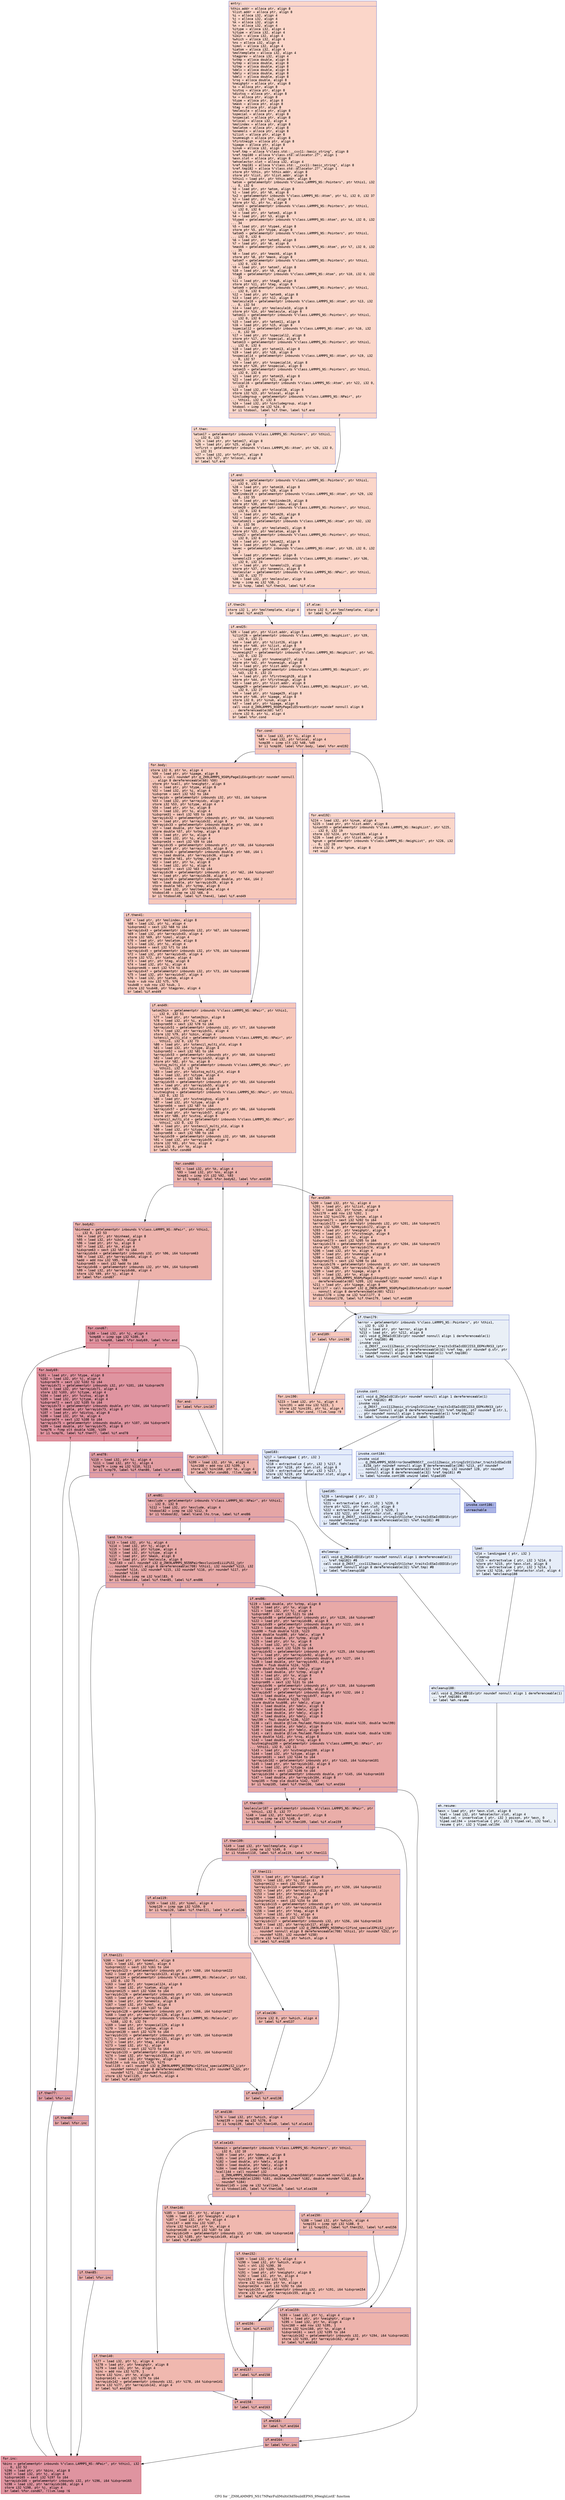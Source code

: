 digraph "CFG for '_ZN9LAMMPS_NS17NPairFullMultiOld5buildEPNS_9NeighListE' function" {
	label="CFG for '_ZN9LAMMPS_NS17NPairFullMultiOld5buildEPNS_9NeighListE' function";

	Node0x562cc2ad5ed0 [shape=record,color="#3d50c3ff", style=filled, fillcolor="#f6a38570" fontname="Courier",label="{entry:\l|  %this.addr = alloca ptr, align 8\l  %list.addr = alloca ptr, align 8\l  %i = alloca i32, align 4\l  %j = alloca i32, align 4\l  %k = alloca i32, align 4\l  %n = alloca i32, align 4\l  %itype = alloca i32, align 4\l  %jtype = alloca i32, align 4\l  %ibin = alloca i32, align 4\l  %which = alloca i32, align 4\l  %ns = alloca i32, align 4\l  %imol = alloca i32, align 4\l  %iatom = alloca i32, align 4\l  %moltemplate = alloca i32, align 4\l  %tagprev = alloca i32, align 4\l  %xtmp = alloca double, align 8\l  %ytmp = alloca double, align 8\l  %ztmp = alloca double, align 8\l  %delx = alloca double, align 8\l  %dely = alloca double, align 8\l  %delz = alloca double, align 8\l  %rsq = alloca double, align 8\l  %neighptr = alloca ptr, align 8\l  %s = alloca ptr, align 8\l  %cutsq = alloca ptr, align 8\l  %distsq = alloca ptr, align 8\l  %x = alloca ptr, align 8\l  %type = alloca ptr, align 8\l  %mask = alloca ptr, align 8\l  %tag = alloca ptr, align 8\l  %molecule = alloca ptr, align 8\l  %special = alloca ptr, align 8\l  %nspecial = alloca ptr, align 8\l  %nlocal = alloca i32, align 4\l  %molindex = alloca ptr, align 8\l  %molatom = alloca ptr, align 8\l  %onemols = alloca ptr, align 8\l  %ilist = alloca ptr, align 8\l  %numneigh = alloca ptr, align 8\l  %firstneigh = alloca ptr, align 8\l  %ipage = alloca ptr, align 8\l  %inum = alloca i32, align 4\l  %ref.tmp = alloca %\"class.std::__cxx11::basic_string\", align 8\l  %ref.tmp180 = alloca %\"class.std::allocator.27\", align 1\l  %exn.slot = alloca ptr, align 8\l  %ehselector.slot = alloca i32, align 4\l  %ref.tmp181 = alloca %\"class.std::__cxx11::basic_string\", align 8\l  %ref.tmp182 = alloca %\"class.std::allocator.27\", align 1\l  store ptr %this, ptr %this.addr, align 8\l  store ptr %list, ptr %list.addr, align 8\l  %this1 = load ptr, ptr %this.addr, align 8\l  %atom = getelementptr inbounds %\"class.LAMMPS_NS::Pointers\", ptr %this1, i32\l... 0, i32 6\l  %0 = load ptr, ptr %atom, align 8\l  %1 = load ptr, ptr %0, align 8\l  %x2 = getelementptr inbounds %\"class.LAMMPS_NS::Atom\", ptr %1, i32 0, i32 37\l  %2 = load ptr, ptr %x2, align 8\l  store ptr %2, ptr %x, align 8\l  %atom3 = getelementptr inbounds %\"class.LAMMPS_NS::Pointers\", ptr %this1,\l... i32 0, i32 6\l  %3 = load ptr, ptr %atom3, align 8\l  %4 = load ptr, ptr %3, align 8\l  %type4 = getelementptr inbounds %\"class.LAMMPS_NS::Atom\", ptr %4, i32 0, i32\l... 34\l  %5 = load ptr, ptr %type4, align 8\l  store ptr %5, ptr %type, align 8\l  %atom5 = getelementptr inbounds %\"class.LAMMPS_NS::Pointers\", ptr %this1,\l... i32 0, i32 6\l  %6 = load ptr, ptr %atom5, align 8\l  %7 = load ptr, ptr %6, align 8\l  %mask6 = getelementptr inbounds %\"class.LAMMPS_NS::Atom\", ptr %7, i32 0, i32\l... 35\l  %8 = load ptr, ptr %mask6, align 8\l  store ptr %8, ptr %mask, align 8\l  %atom7 = getelementptr inbounds %\"class.LAMMPS_NS::Pointers\", ptr %this1,\l... i32 0, i32 6\l  %9 = load ptr, ptr %atom7, align 8\l  %10 = load ptr, ptr %9, align 8\l  %tag8 = getelementptr inbounds %\"class.LAMMPS_NS::Atom\", ptr %10, i32 0, i32\l... 33\l  %11 = load ptr, ptr %tag8, align 8\l  store ptr %11, ptr %tag, align 8\l  %atom9 = getelementptr inbounds %\"class.LAMMPS_NS::Pointers\", ptr %this1,\l... i32 0, i32 6\l  %12 = load ptr, ptr %atom9, align 8\l  %13 = load ptr, ptr %12, align 8\l  %molecule10 = getelementptr inbounds %\"class.LAMMPS_NS::Atom\", ptr %13, i32\l... 0, i32 54\l  %14 = load ptr, ptr %molecule10, align 8\l  store ptr %14, ptr %molecule, align 8\l  %atom11 = getelementptr inbounds %\"class.LAMMPS_NS::Pointers\", ptr %this1,\l... i32 0, i32 6\l  %15 = load ptr, ptr %atom11, align 8\l  %16 = load ptr, ptr %15, align 8\l  %special12 = getelementptr inbounds %\"class.LAMMPS_NS::Atom\", ptr %16, i32\l... 0, i32 58\l  %17 = load ptr, ptr %special12, align 8\l  store ptr %17, ptr %special, align 8\l  %atom13 = getelementptr inbounds %\"class.LAMMPS_NS::Pointers\", ptr %this1,\l... i32 0, i32 6\l  %18 = load ptr, ptr %atom13, align 8\l  %19 = load ptr, ptr %18, align 8\l  %nspecial14 = getelementptr inbounds %\"class.LAMMPS_NS::Atom\", ptr %19, i32\l... 0, i32 57\l  %20 = load ptr, ptr %nspecial14, align 8\l  store ptr %20, ptr %nspecial, align 8\l  %atom15 = getelementptr inbounds %\"class.LAMMPS_NS::Pointers\", ptr %this1,\l... i32 0, i32 6\l  %21 = load ptr, ptr %atom15, align 8\l  %22 = load ptr, ptr %21, align 8\l  %nlocal16 = getelementptr inbounds %\"class.LAMMPS_NS::Atom\", ptr %22, i32 0,\l... i32 4\l  %23 = load i32, ptr %nlocal16, align 8\l  store i32 %23, ptr %nlocal, align 4\l  %includegroup = getelementptr inbounds %\"class.LAMMPS_NS::NPair\", ptr\l... %this1, i32 0, i32 8\l  %24 = load i32, ptr %includegroup, align 8\l  %tobool = icmp ne i32 %24, 0\l  br i1 %tobool, label %if.then, label %if.end\l|{<s0>T|<s1>F}}"];
	Node0x562cc2ad5ed0:s0 -> Node0x562cc2adb5a0[tooltip="entry -> if.then\nProbability 62.50%" ];
	Node0x562cc2ad5ed0:s1 -> Node0x562cc2adb610[tooltip="entry -> if.end\nProbability 37.50%" ];
	Node0x562cc2adb5a0 [shape=record,color="#3d50c3ff", style=filled, fillcolor="#f7ac8e70" fontname="Courier",label="{if.then:\l|  %atom17 = getelementptr inbounds %\"class.LAMMPS_NS::Pointers\", ptr %this1,\l... i32 0, i32 6\l  %25 = load ptr, ptr %atom17, align 8\l  %26 = load ptr, ptr %25, align 8\l  %nfirst = getelementptr inbounds %\"class.LAMMPS_NS::Atom\", ptr %26, i32 0,\l... i32 31\l  %27 = load i32, ptr %nfirst, align 8\l  store i32 %27, ptr %nlocal, align 4\l  br label %if.end\l}"];
	Node0x562cc2adb5a0 -> Node0x562cc2adb610[tooltip="if.then -> if.end\nProbability 100.00%" ];
	Node0x562cc2adb610 [shape=record,color="#3d50c3ff", style=filled, fillcolor="#f6a38570" fontname="Courier",label="{if.end:\l|  %atom18 = getelementptr inbounds %\"class.LAMMPS_NS::Pointers\", ptr %this1,\l... i32 0, i32 6\l  %28 = load ptr, ptr %atom18, align 8\l  %29 = load ptr, ptr %28, align 8\l  %molindex19 = getelementptr inbounds %\"class.LAMMPS_NS::Atom\", ptr %29, i32\l... 0, i32 55\l  %30 = load ptr, ptr %molindex19, align 8\l  store ptr %30, ptr %molindex, align 8\l  %atom20 = getelementptr inbounds %\"class.LAMMPS_NS::Pointers\", ptr %this1,\l... i32 0, i32 6\l  %31 = load ptr, ptr %atom20, align 8\l  %32 = load ptr, ptr %31, align 8\l  %molatom21 = getelementptr inbounds %\"class.LAMMPS_NS::Atom\", ptr %32, i32\l... 0, i32 56\l  %33 = load ptr, ptr %molatom21, align 8\l  store ptr %33, ptr %molatom, align 8\l  %atom22 = getelementptr inbounds %\"class.LAMMPS_NS::Pointers\", ptr %this1,\l... i32 0, i32 6\l  %34 = load ptr, ptr %atom22, align 8\l  %35 = load ptr, ptr %34, align 8\l  %avec = getelementptr inbounds %\"class.LAMMPS_NS::Atom\", ptr %35, i32 0, i32\l... 2\l  %36 = load ptr, ptr %avec, align 8\l  %onemols23 = getelementptr inbounds %\"class.LAMMPS_NS::AtomVec\", ptr %36,\l... i32 0, i32 24\l  %37 = load ptr, ptr %onemols23, align 8\l  store ptr %37, ptr %onemols, align 8\l  %molecular = getelementptr inbounds %\"class.LAMMPS_NS::NPair\", ptr %this1,\l... i32 0, i32 77\l  %38 = load i32, ptr %molecular, align 8\l  %cmp = icmp eq i32 %38, 2\l  br i1 %cmp, label %if.then24, label %if.else\l|{<s0>T|<s1>F}}"];
	Node0x562cc2adb610:s0 -> Node0x562cc2add860[tooltip="if.end -> if.then24\nProbability 50.00%" ];
	Node0x562cc2adb610:s1 -> Node0x562cc2add8b0[tooltip="if.end -> if.else\nProbability 50.00%" ];
	Node0x562cc2add860 [shape=record,color="#3d50c3ff", style=filled, fillcolor="#f7ac8e70" fontname="Courier",label="{if.then24:\l|  store i32 1, ptr %moltemplate, align 4\l  br label %if.end25\l}"];
	Node0x562cc2add860 -> Node0x562cc2adda70[tooltip="if.then24 -> if.end25\nProbability 100.00%" ];
	Node0x562cc2add8b0 [shape=record,color="#3d50c3ff", style=filled, fillcolor="#f7ac8e70" fontname="Courier",label="{if.else:\l|  store i32 0, ptr %moltemplate, align 4\l  br label %if.end25\l}"];
	Node0x562cc2add8b0 -> Node0x562cc2adda70[tooltip="if.else -> if.end25\nProbability 100.00%" ];
	Node0x562cc2adda70 [shape=record,color="#3d50c3ff", style=filled, fillcolor="#f6a38570" fontname="Courier",label="{if.end25:\l|  %39 = load ptr, ptr %list.addr, align 8\l  %ilist26 = getelementptr inbounds %\"class.LAMMPS_NS::NeighList\", ptr %39,\l... i32 0, i32 21\l  %40 = load ptr, ptr %ilist26, align 8\l  store ptr %40, ptr %ilist, align 8\l  %41 = load ptr, ptr %list.addr, align 8\l  %numneigh27 = getelementptr inbounds %\"class.LAMMPS_NS::NeighList\", ptr %41,\l... i32 0, i32 22\l  %42 = load ptr, ptr %numneigh27, align 8\l  store ptr %42, ptr %numneigh, align 8\l  %43 = load ptr, ptr %list.addr, align 8\l  %firstneigh28 = getelementptr inbounds %\"class.LAMMPS_NS::NeighList\", ptr\l... %43, i32 0, i32 23\l  %44 = load ptr, ptr %firstneigh28, align 8\l  store ptr %44, ptr %firstneigh, align 8\l  %45 = load ptr, ptr %list.addr, align 8\l  %ipage29 = getelementptr inbounds %\"class.LAMMPS_NS::NeighList\", ptr %45,\l... i32 0, i32 27\l  %46 = load ptr, ptr %ipage29, align 8\l  store ptr %46, ptr %ipage, align 8\l  store i32 0, ptr %inum, align 4\l  %47 = load ptr, ptr %ipage, align 8\l  call void @_ZN9LAMMPS_NS6MyPageIiE5resetEv(ptr noundef nonnull align 8\l... dereferenceable(60) %47)\l  store i32 0, ptr %i, align 4\l  br label %for.cond\l}"];
	Node0x562cc2adda70 -> Node0x562cc2adf310[tooltip="if.end25 -> for.cond\nProbability 100.00%" ];
	Node0x562cc2adf310 [shape=record,color="#3d50c3ff", style=filled, fillcolor="#ec7f6370" fontname="Courier",label="{for.cond:\l|  %48 = load i32, ptr %i, align 4\l  %49 = load i32, ptr %nlocal, align 4\l  %cmp30 = icmp slt i32 %48, %49\l  br i1 %cmp30, label %for.body, label %for.end192\l|{<s0>T|<s1>F}}"];
	Node0x562cc2adf310:s0 -> Node0x562cc2adf5c0[tooltip="for.cond -> for.body\nProbability 96.88%" ];
	Node0x562cc2adf310:s1 -> Node0x562cc2adf640[tooltip="for.cond -> for.end192\nProbability 3.12%" ];
	Node0x562cc2adf5c0 [shape=record,color="#3d50c3ff", style=filled, fillcolor="#ec7f6370" fontname="Courier",label="{for.body:\l|  store i32 0, ptr %n, align 4\l  %50 = load ptr, ptr %ipage, align 8\l  %call = call noundef ptr @_ZN9LAMMPS_NS6MyPageIiE4vgetEv(ptr noundef nonnull\l... align 8 dereferenceable(60) %50)\l  store ptr %call, ptr %neighptr, align 8\l  %51 = load ptr, ptr %type, align 8\l  %52 = load i32, ptr %i, align 4\l  %idxprom = sext i32 %52 to i64\l  %arrayidx = getelementptr inbounds i32, ptr %51, i64 %idxprom\l  %53 = load i32, ptr %arrayidx, align 4\l  store i32 %53, ptr %itype, align 4\l  %54 = load ptr, ptr %x, align 8\l  %55 = load i32, ptr %i, align 4\l  %idxprom31 = sext i32 %55 to i64\l  %arrayidx32 = getelementptr inbounds ptr, ptr %54, i64 %idxprom31\l  %56 = load ptr, ptr %arrayidx32, align 8\l  %arrayidx33 = getelementptr inbounds double, ptr %56, i64 0\l  %57 = load double, ptr %arrayidx33, align 8\l  store double %57, ptr %xtmp, align 8\l  %58 = load ptr, ptr %x, align 8\l  %59 = load i32, ptr %i, align 4\l  %idxprom34 = sext i32 %59 to i64\l  %arrayidx35 = getelementptr inbounds ptr, ptr %58, i64 %idxprom34\l  %60 = load ptr, ptr %arrayidx35, align 8\l  %arrayidx36 = getelementptr inbounds double, ptr %60, i64 1\l  %61 = load double, ptr %arrayidx36, align 8\l  store double %61, ptr %ytmp, align 8\l  %62 = load ptr, ptr %x, align 8\l  %63 = load i32, ptr %i, align 4\l  %idxprom37 = sext i32 %63 to i64\l  %arrayidx38 = getelementptr inbounds ptr, ptr %62, i64 %idxprom37\l  %64 = load ptr, ptr %arrayidx38, align 8\l  %arrayidx39 = getelementptr inbounds double, ptr %64, i64 2\l  %65 = load double, ptr %arrayidx39, align 8\l  store double %65, ptr %ztmp, align 8\l  %66 = load i32, ptr %moltemplate, align 4\l  %tobool40 = icmp ne i32 %66, 0\l  br i1 %tobool40, label %if.then41, label %if.end49\l|{<s0>T|<s1>F}}"];
	Node0x562cc2adf5c0:s0 -> Node0x562cc2ae1520[tooltip="for.body -> if.then41\nProbability 62.50%" ];
	Node0x562cc2adf5c0:s1 -> Node0x562cc2ae1600[tooltip="for.body -> if.end49\nProbability 37.50%" ];
	Node0x562cc2ae1520 [shape=record,color="#3d50c3ff", style=filled, fillcolor="#ed836670" fontname="Courier",label="{if.then41:\l|  %67 = load ptr, ptr %molindex, align 8\l  %68 = load i32, ptr %i, align 4\l  %idxprom42 = sext i32 %68 to i64\l  %arrayidx43 = getelementptr inbounds i32, ptr %67, i64 %idxprom42\l  %69 = load i32, ptr %arrayidx43, align 4\l  store i32 %69, ptr %imol, align 4\l  %70 = load ptr, ptr %molatom, align 8\l  %71 = load i32, ptr %i, align 4\l  %idxprom44 = sext i32 %71 to i64\l  %arrayidx45 = getelementptr inbounds i32, ptr %70, i64 %idxprom44\l  %72 = load i32, ptr %arrayidx45, align 4\l  store i32 %72, ptr %iatom, align 4\l  %73 = load ptr, ptr %tag, align 8\l  %74 = load i32, ptr %i, align 4\l  %idxprom46 = sext i32 %74 to i64\l  %arrayidx47 = getelementptr inbounds i32, ptr %73, i64 %idxprom46\l  %75 = load i32, ptr %arrayidx47, align 4\l  %76 = load i32, ptr %iatom, align 4\l  %sub = sub nsw i32 %75, %76\l  %sub48 = sub nsw i32 %sub, 1\l  store i32 %sub48, ptr %tagprev, align 4\l  br label %if.end49\l}"];
	Node0x562cc2ae1520 -> Node0x562cc2ae1600[tooltip="if.then41 -> if.end49\nProbability 100.00%" ];
	Node0x562cc2ae1600 [shape=record,color="#3d50c3ff", style=filled, fillcolor="#ec7f6370" fontname="Courier",label="{if.end49:\l|  %atom2bin = getelementptr inbounds %\"class.LAMMPS_NS::NPair\", ptr %this1,\l... i32 0, i32 51\l  %77 = load ptr, ptr %atom2bin, align 8\l  %78 = load i32, ptr %i, align 4\l  %idxprom50 = sext i32 %78 to i64\l  %arrayidx51 = getelementptr inbounds i32, ptr %77, i64 %idxprom50\l  %79 = load i32, ptr %arrayidx51, align 4\l  store i32 %79, ptr %ibin, align 4\l  %stencil_multi_old = getelementptr inbounds %\"class.LAMMPS_NS::NPair\", ptr\l... %this1, i32 0, i32 73\l  %80 = load ptr, ptr %stencil_multi_old, align 8\l  %81 = load i32, ptr %itype, align 4\l  %idxprom52 = sext i32 %81 to i64\l  %arrayidx53 = getelementptr inbounds ptr, ptr %80, i64 %idxprom52\l  %82 = load ptr, ptr %arrayidx53, align 8\l  store ptr %82, ptr %s, align 8\l  %distsq_multi_old = getelementptr inbounds %\"class.LAMMPS_NS::NPair\", ptr\l... %this1, i32 0, i32 74\l  %83 = load ptr, ptr %distsq_multi_old, align 8\l  %84 = load i32, ptr %itype, align 4\l  %idxprom54 = sext i32 %84 to i64\l  %arrayidx55 = getelementptr inbounds ptr, ptr %83, i64 %idxprom54\l  %85 = load ptr, ptr %arrayidx55, align 8\l  store ptr %85, ptr %distsq, align 8\l  %cutneighsq = getelementptr inbounds %\"class.LAMMPS_NS::NPair\", ptr %this1,\l... i32 0, i32 11\l  %86 = load ptr, ptr %cutneighsq, align 8\l  %87 = load i32, ptr %itype, align 4\l  %idxprom56 = sext i32 %87 to i64\l  %arrayidx57 = getelementptr inbounds ptr, ptr %86, i64 %idxprom56\l  %88 = load ptr, ptr %arrayidx57, align 8\l  store ptr %88, ptr %cutsq, align 8\l  %nstencil_multi_old = getelementptr inbounds %\"class.LAMMPS_NS::NPair\", ptr\l... %this1, i32 0, i32 72\l  %89 = load ptr, ptr %nstencil_multi_old, align 8\l  %90 = load i32, ptr %itype, align 4\l  %idxprom58 = sext i32 %90 to i64\l  %arrayidx59 = getelementptr inbounds i32, ptr %89, i64 %idxprom58\l  %91 = load i32, ptr %arrayidx59, align 4\l  store i32 %91, ptr %ns, align 4\l  store i32 0, ptr %k, align 4\l  br label %for.cond60\l}"];
	Node0x562cc2ae1600 -> Node0x562cc2ae3cd0[tooltip="if.end49 -> for.cond60\nProbability 100.00%" ];
	Node0x562cc2ae3cd0 [shape=record,color="#3d50c3ff", style=filled, fillcolor="#d6524470" fontname="Courier",label="{for.cond60:\l|  %92 = load i32, ptr %k, align 4\l  %93 = load i32, ptr %ns, align 4\l  %cmp61 = icmp slt i32 %92, %93\l  br i1 %cmp61, label %for.body62, label %for.end169\l|{<s0>T|<s1>F}}"];
	Node0x562cc2ae3cd0:s0 -> Node0x562cc2ae3f70[tooltip="for.cond60 -> for.body62\nProbability 96.88%" ];
	Node0x562cc2ae3cd0:s1 -> Node0x562cc2ae3fc0[tooltip="for.cond60 -> for.end169\nProbability 3.12%" ];
	Node0x562cc2ae3f70 [shape=record,color="#3d50c3ff", style=filled, fillcolor="#d6524470" fontname="Courier",label="{for.body62:\l|  %binhead = getelementptr inbounds %\"class.LAMMPS_NS::NPair\", ptr %this1,\l... i32 0, i32 53\l  %94 = load ptr, ptr %binhead, align 8\l  %95 = load i32, ptr %ibin, align 4\l  %96 = load ptr, ptr %s, align 8\l  %97 = load i32, ptr %k, align 4\l  %idxprom63 = sext i32 %97 to i64\l  %arrayidx64 = getelementptr inbounds i32, ptr %96, i64 %idxprom63\l  %98 = load i32, ptr %arrayidx64, align 4\l  %add = add nsw i32 %95, %98\l  %idxprom65 = sext i32 %add to i64\l  %arrayidx66 = getelementptr inbounds i32, ptr %94, i64 %idxprom65\l  %99 = load i32, ptr %arrayidx66, align 4\l  store i32 %99, ptr %j, align 4\l  br label %for.cond67\l}"];
	Node0x562cc2ae3f70 -> Node0x562cc2adeea0[tooltip="for.body62 -> for.cond67\nProbability 100.00%" ];
	Node0x562cc2adeea0 [shape=record,color="#b70d28ff", style=filled, fillcolor="#b70d2870" fontname="Courier",label="{for.cond67:\l|  %100 = load i32, ptr %j, align 4\l  %cmp68 = icmp sge i32 %100, 0\l  br i1 %cmp68, label %for.body69, label %for.end\l|{<s0>T|<s1>F}}"];
	Node0x562cc2adeea0:s0 -> Node0x562cc2adf030[tooltip="for.cond67 -> for.body69\nProbability 96.88%" ];
	Node0x562cc2adeea0:s1 -> Node0x562cc2ae53d0[tooltip="for.cond67 -> for.end\nProbability 3.12%" ];
	Node0x562cc2adf030 [shape=record,color="#b70d28ff", style=filled, fillcolor="#b70d2870" fontname="Courier",label="{for.body69:\l|  %101 = load ptr, ptr %type, align 8\l  %102 = load i32, ptr %j, align 4\l  %idxprom70 = sext i32 %102 to i64\l  %arrayidx71 = getelementptr inbounds i32, ptr %101, i64 %idxprom70\l  %103 = load i32, ptr %arrayidx71, align 4\l  store i32 %103, ptr %jtype, align 4\l  %104 = load ptr, ptr %cutsq, align 8\l  %105 = load i32, ptr %jtype, align 4\l  %idxprom72 = sext i32 %105 to i64\l  %arrayidx73 = getelementptr inbounds double, ptr %104, i64 %idxprom72\l  %106 = load double, ptr %arrayidx73, align 8\l  %107 = load ptr, ptr %distsq, align 8\l  %108 = load i32, ptr %k, align 4\l  %idxprom74 = sext i32 %108 to i64\l  %arrayidx75 = getelementptr inbounds double, ptr %107, i64 %idxprom74\l  %109 = load double, ptr %arrayidx75, align 8\l  %cmp76 = fcmp olt double %106, %109\l  br i1 %cmp76, label %if.then77, label %if.end78\l|{<s0>T|<s1>F}}"];
	Node0x562cc2adf030:s0 -> Node0x562cc2ae5f70[tooltip="for.body69 -> if.then77\nProbability 50.00%" ];
	Node0x562cc2adf030:s1 -> Node0x562cc2ae5ff0[tooltip="for.body69 -> if.end78\nProbability 50.00%" ];
	Node0x562cc2ae5f70 [shape=record,color="#3d50c3ff", style=filled, fillcolor="#be242e70" fontname="Courier",label="{if.then77:\l|  br label %for.inc\l}"];
	Node0x562cc2ae5f70 -> Node0x562cc2ae6180[tooltip="if.then77 -> for.inc\nProbability 100.00%" ];
	Node0x562cc2ae5ff0 [shape=record,color="#3d50c3ff", style=filled, fillcolor="#be242e70" fontname="Courier",label="{if.end78:\l|  %110 = load i32, ptr %i, align 4\l  %111 = load i32, ptr %j, align 4\l  %cmp79 = icmp eq i32 %110, %111\l  br i1 %cmp79, label %if.then80, label %if.end81\l|{<s0>T|<s1>F}}"];
	Node0x562cc2ae5ff0:s0 -> Node0x562cc2ae6410[tooltip="if.end78 -> if.then80\nProbability 50.00%" ];
	Node0x562cc2ae5ff0:s1 -> Node0x562cc2ae6490[tooltip="if.end78 -> if.end81\nProbability 50.00%" ];
	Node0x562cc2ae6410 [shape=record,color="#3d50c3ff", style=filled, fillcolor="#c5333470" fontname="Courier",label="{if.then80:\l|  br label %for.inc\l}"];
	Node0x562cc2ae6410 -> Node0x562cc2ae6180[tooltip="if.then80 -> for.inc\nProbability 100.00%" ];
	Node0x562cc2ae6490 [shape=record,color="#3d50c3ff", style=filled, fillcolor="#c5333470" fontname="Courier",label="{if.end81:\l|  %exclude = getelementptr inbounds %\"class.LAMMPS_NS::NPair\", ptr %this1,\l... i32 0, i32 9\l  %112 = load i32, ptr %exclude, align 4\l  %tobool82 = icmp ne i32 %112, 0\l  br i1 %tobool82, label %land.lhs.true, label %if.end86\l|{<s0>T|<s1>F}}"];
	Node0x562cc2ae6490:s0 -> Node0x562cc2ae68e0[tooltip="if.end81 -> land.lhs.true\nProbability 62.50%" ];
	Node0x562cc2ae6490:s1 -> Node0x562cc2ae6960[tooltip="if.end81 -> if.end86\nProbability 37.50%" ];
	Node0x562cc2ae68e0 [shape=record,color="#3d50c3ff", style=filled, fillcolor="#ca3b3770" fontname="Courier",label="{land.lhs.true:\l|  %113 = load i32, ptr %i, align 4\l  %114 = load i32, ptr %j, align 4\l  %115 = load i32, ptr %itype, align 4\l  %116 = load i32, ptr %jtype, align 4\l  %117 = load ptr, ptr %mask, align 8\l  %118 = load ptr, ptr %molecule, align 8\l  %call83 = call noundef i32 @_ZNK9LAMMPS_NS5NPair9exclusionEiiiiPiS1_(ptr\l... noundef nonnull align 8 dereferenceable(708) %this1, i32 noundef %113, i32\l... noundef %114, i32 noundef %115, i32 noundef %116, ptr noundef %117, ptr\l... noundef %118)\l  %tobool84 = icmp ne i32 %call83, 0\l  br i1 %tobool84, label %if.then85, label %if.end86\l|{<s0>T|<s1>F}}"];
	Node0x562cc2ae68e0:s0 -> Node0x562cc2ae70c0[tooltip="land.lhs.true -> if.then85\nProbability 62.50%" ];
	Node0x562cc2ae68e0:s1 -> Node0x562cc2ae6960[tooltip="land.lhs.true -> if.end86\nProbability 37.50%" ];
	Node0x562cc2ae70c0 [shape=record,color="#3d50c3ff", style=filled, fillcolor="#cc403a70" fontname="Courier",label="{if.then85:\l|  br label %for.inc\l}"];
	Node0x562cc2ae70c0 -> Node0x562cc2ae6180[tooltip="if.then85 -> for.inc\nProbability 100.00%" ];
	Node0x562cc2ae6960 [shape=record,color="#3d50c3ff", style=filled, fillcolor="#ca3b3770" fontname="Courier",label="{if.end86:\l|  %119 = load double, ptr %xtmp, align 8\l  %120 = load ptr, ptr %x, align 8\l  %121 = load i32, ptr %j, align 4\l  %idxprom87 = sext i32 %121 to i64\l  %arrayidx88 = getelementptr inbounds ptr, ptr %120, i64 %idxprom87\l  %122 = load ptr, ptr %arrayidx88, align 8\l  %arrayidx89 = getelementptr inbounds double, ptr %122, i64 0\l  %123 = load double, ptr %arrayidx89, align 8\l  %sub90 = fsub double %119, %123\l  store double %sub90, ptr %delx, align 8\l  %124 = load double, ptr %ytmp, align 8\l  %125 = load ptr, ptr %x, align 8\l  %126 = load i32, ptr %j, align 4\l  %idxprom91 = sext i32 %126 to i64\l  %arrayidx92 = getelementptr inbounds ptr, ptr %125, i64 %idxprom91\l  %127 = load ptr, ptr %arrayidx92, align 8\l  %arrayidx93 = getelementptr inbounds double, ptr %127, i64 1\l  %128 = load double, ptr %arrayidx93, align 8\l  %sub94 = fsub double %124, %128\l  store double %sub94, ptr %dely, align 8\l  %129 = load double, ptr %ztmp, align 8\l  %130 = load ptr, ptr %x, align 8\l  %131 = load i32, ptr %j, align 4\l  %idxprom95 = sext i32 %131 to i64\l  %arrayidx96 = getelementptr inbounds ptr, ptr %130, i64 %idxprom95\l  %132 = load ptr, ptr %arrayidx96, align 8\l  %arrayidx97 = getelementptr inbounds double, ptr %132, i64 2\l  %133 = load double, ptr %arrayidx97, align 8\l  %sub98 = fsub double %129, %133\l  store double %sub98, ptr %delz, align 8\l  %134 = load double, ptr %delx, align 8\l  %135 = load double, ptr %delx, align 8\l  %136 = load double, ptr %dely, align 8\l  %137 = load double, ptr %dely, align 8\l  %mul99 = fmul double %136, %137\l  %138 = call double @llvm.fmuladd.f64(double %134, double %135, double %mul99)\l  %139 = load double, ptr %delz, align 8\l  %140 = load double, ptr %delz, align 8\l  %141 = call double @llvm.fmuladd.f64(double %139, double %140, double %138)\l  store double %141, ptr %rsq, align 8\l  %142 = load double, ptr %rsq, align 8\l  %cutneighsq100 = getelementptr inbounds %\"class.LAMMPS_NS::NPair\", ptr\l... %this1, i32 0, i32 11\l  %143 = load ptr, ptr %cutneighsq100, align 8\l  %144 = load i32, ptr %itype, align 4\l  %idxprom101 = sext i32 %144 to i64\l  %arrayidx102 = getelementptr inbounds ptr, ptr %143, i64 %idxprom101\l  %145 = load ptr, ptr %arrayidx102, align 8\l  %146 = load i32, ptr %jtype, align 4\l  %idxprom103 = sext i32 %146 to i64\l  %arrayidx104 = getelementptr inbounds double, ptr %145, i64 %idxprom103\l  %147 = load double, ptr %arrayidx104, align 8\l  %cmp105 = fcmp ole double %142, %147\l  br i1 %cmp105, label %if.then106, label %if.end164\l|{<s0>T|<s1>F}}"];
	Node0x562cc2ae6960:s0 -> Node0x562cc2aea220[tooltip="if.end86 -> if.then106\nProbability 50.00%" ];
	Node0x562cc2ae6960:s1 -> Node0x562cc2aea2a0[tooltip="if.end86 -> if.end164\nProbability 50.00%" ];
	Node0x562cc2aea220 [shape=record,color="#3d50c3ff", style=filled, fillcolor="#d0473d70" fontname="Courier",label="{if.then106:\l|  %molecular107 = getelementptr inbounds %\"class.LAMMPS_NS::NPair\", ptr\l... %this1, i32 0, i32 77\l  %148 = load i32, ptr %molecular107, align 8\l  %cmp108 = icmp ne i32 %148, 0\l  br i1 %cmp108, label %if.then109, label %if.else159\l|{<s0>T|<s1>F}}"];
	Node0x562cc2aea220:s0 -> Node0x562cc2aea630[tooltip="if.then106 -> if.then109\nProbability 62.50%" ];
	Node0x562cc2aea220:s1 -> Node0x562cc2aea6b0[tooltip="if.then106 -> if.else159\nProbability 37.50%" ];
	Node0x562cc2aea630 [shape=record,color="#3d50c3ff", style=filled, fillcolor="#d24b4070" fontname="Courier",label="{if.then109:\l|  %149 = load i32, ptr %moltemplate, align 4\l  %tobool110 = icmp ne i32 %149, 0\l  br i1 %tobool110, label %if.else119, label %if.then111\l|{<s0>T|<s1>F}}"];
	Node0x562cc2aea630:s0 -> Node0x562cc2aea980[tooltip="if.then109 -> if.else119\nProbability 62.50%" ];
	Node0x562cc2aea630:s1 -> Node0x562cc2adfdb0[tooltip="if.then109 -> if.then111\nProbability 37.50%" ];
	Node0x562cc2adfdb0 [shape=record,color="#3d50c3ff", style=filled, fillcolor="#dc5d4a70" fontname="Courier",label="{if.then111:\l|  %150 = load ptr, ptr %special, align 8\l  %151 = load i32, ptr %i, align 4\l  %idxprom112 = sext i32 %151 to i64\l  %arrayidx113 = getelementptr inbounds ptr, ptr %150, i64 %idxprom112\l  %152 = load ptr, ptr %arrayidx113, align 8\l  %153 = load ptr, ptr %nspecial, align 8\l  %154 = load i32, ptr %i, align 4\l  %idxprom114 = sext i32 %154 to i64\l  %arrayidx115 = getelementptr inbounds ptr, ptr %153, i64 %idxprom114\l  %155 = load ptr, ptr %arrayidx115, align 8\l  %156 = load ptr, ptr %tag, align 8\l  %157 = load i32, ptr %j, align 4\l  %idxprom116 = sext i32 %157 to i64\l  %arrayidx117 = getelementptr inbounds i32, ptr %156, i64 %idxprom116\l  %158 = load i32, ptr %arrayidx117, align 4\l  %call118 = call noundef i32 @_ZNK9LAMMPS_NS5NPair12find_specialEPKiS2_i(ptr\l... noundef nonnull align 8 dereferenceable(708) %this1, ptr noundef %152, ptr\l... noundef %155, i32 noundef %158)\l  store i32 %call118, ptr %which, align 4\l  br label %if.end138\l}"];
	Node0x562cc2adfdb0 -> Node0x562cc2aec320[tooltip="if.then111 -> if.end138\nProbability 100.00%" ];
	Node0x562cc2aea980 [shape=record,color="#3d50c3ff", style=filled, fillcolor="#d6524470" fontname="Courier",label="{if.else119:\l|  %159 = load i32, ptr %imol, align 4\l  %cmp120 = icmp sge i32 %159, 0\l  br i1 %cmp120, label %if.then121, label %if.else136\l|{<s0>T|<s1>F}}"];
	Node0x562cc2aea980:s0 -> Node0x562cc2aec550[tooltip="if.else119 -> if.then121\nProbability 50.00%" ];
	Node0x562cc2aea980:s1 -> Node0x562cc2aec5d0[tooltip="if.else119 -> if.else136\nProbability 50.00%" ];
	Node0x562cc2aec550 [shape=record,color="#3d50c3ff", style=filled, fillcolor="#dc5d4a70" fontname="Courier",label="{if.then121:\l|  %160 = load ptr, ptr %onemols, align 8\l  %161 = load i32, ptr %imol, align 4\l  %idxprom122 = sext i32 %161 to i64\l  %arrayidx123 = getelementptr inbounds ptr, ptr %160, i64 %idxprom122\l  %162 = load ptr, ptr %arrayidx123, align 8\l  %special124 = getelementptr inbounds %\"class.LAMMPS_NS::Molecule\", ptr %162,\l... i32 0, i32 75\l  %163 = load ptr, ptr %special124, align 8\l  %164 = load i32, ptr %iatom, align 4\l  %idxprom125 = sext i32 %164 to i64\l  %arrayidx126 = getelementptr inbounds ptr, ptr %163, i64 %idxprom125\l  %165 = load ptr, ptr %arrayidx126, align 8\l  %166 = load ptr, ptr %onemols, align 8\l  %167 = load i32, ptr %imol, align 4\l  %idxprom127 = sext i32 %167 to i64\l  %arrayidx128 = getelementptr inbounds ptr, ptr %166, i64 %idxprom127\l  %168 = load ptr, ptr %arrayidx128, align 8\l  %nspecial129 = getelementptr inbounds %\"class.LAMMPS_NS::Molecule\", ptr\l... %168, i32 0, i32 74\l  %169 = load ptr, ptr %nspecial129, align 8\l  %170 = load i32, ptr %iatom, align 4\l  %idxprom130 = sext i32 %170 to i64\l  %arrayidx131 = getelementptr inbounds ptr, ptr %169, i64 %idxprom130\l  %171 = load ptr, ptr %arrayidx131, align 8\l  %172 = load ptr, ptr %tag, align 8\l  %173 = load i32, ptr %j, align 4\l  %idxprom132 = sext i32 %173 to i64\l  %arrayidx133 = getelementptr inbounds i32, ptr %172, i64 %idxprom132\l  %174 = load i32, ptr %arrayidx133, align 4\l  %175 = load i32, ptr %tagprev, align 4\l  %sub134 = sub nsw i32 %174, %175\l  %call135 = call noundef i32 @_ZNK9LAMMPS_NS5NPair12find_specialEPKiS2_i(ptr\l... noundef nonnull align 8 dereferenceable(708) %this1, ptr noundef %165, ptr\l... noundef %171, i32 noundef %sub134)\l  store i32 %call135, ptr %which, align 4\l  br label %if.end137\l}"];
	Node0x562cc2aec550 -> Node0x562cc2aedbf0[tooltip="if.then121 -> if.end137\nProbability 100.00%" ];
	Node0x562cc2aec5d0 [shape=record,color="#3d50c3ff", style=filled, fillcolor="#dc5d4a70" fontname="Courier",label="{if.else136:\l|  store i32 0, ptr %which, align 4\l  br label %if.end137\l}"];
	Node0x562cc2aec5d0 -> Node0x562cc2aedbf0[tooltip="if.else136 -> if.end137\nProbability 100.00%" ];
	Node0x562cc2aedbf0 [shape=record,color="#3d50c3ff", style=filled, fillcolor="#d6524470" fontname="Courier",label="{if.end137:\l|  br label %if.end138\l}"];
	Node0x562cc2aedbf0 -> Node0x562cc2aec320[tooltip="if.end137 -> if.end138\nProbability 100.00%" ];
	Node0x562cc2aec320 [shape=record,color="#3d50c3ff", style=filled, fillcolor="#d24b4070" fontname="Courier",label="{if.end138:\l|  %176 = load i32, ptr %which, align 4\l  %cmp139 = icmp eq i32 %176, 0\l  br i1 %cmp139, label %if.then140, label %if.else143\l|{<s0>T|<s1>F}}"];
	Node0x562cc2aec320:s0 -> Node0x562cc2aedf40[tooltip="if.end138 -> if.then140\nProbability 37.50%" ];
	Node0x562cc2aec320:s1 -> Node0x562cc2aedfc0[tooltip="if.end138 -> if.else143\nProbability 62.50%" ];
	Node0x562cc2aedf40 [shape=record,color="#3d50c3ff", style=filled, fillcolor="#dc5d4a70" fontname="Courier",label="{if.then140:\l|  %177 = load i32, ptr %j, align 4\l  %178 = load ptr, ptr %neighptr, align 8\l  %179 = load i32, ptr %n, align 4\l  %inc = add nsw i32 %179, 1\l  store i32 %inc, ptr %n, align 4\l  %idxprom141 = sext i32 %179 to i64\l  %arrayidx142 = getelementptr inbounds i32, ptr %178, i64 %idxprom141\l  store i32 %177, ptr %arrayidx142, align 4\l  br label %if.end158\l}"];
	Node0x562cc2aedf40 -> Node0x562cc2aee5d0[tooltip="if.then140 -> if.end158\nProbability 100.00%" ];
	Node0x562cc2aedfc0 [shape=record,color="#3d50c3ff", style=filled, fillcolor="#d6524470" fontname="Courier",label="{if.else143:\l|  %domain = getelementptr inbounds %\"class.LAMMPS_NS::Pointers\", ptr %this1,\l... i32 0, i32 10\l  %180 = load ptr, ptr %domain, align 8\l  %181 = load ptr, ptr %180, align 8\l  %182 = load double, ptr %delx, align 8\l  %183 = load double, ptr %dely, align 8\l  %184 = load double, ptr %delz, align 8\l  %call144 = call noundef i32\l... @_ZN9LAMMPS_NS6Domain19minimum_image_checkEddd(ptr noundef nonnull align 8\l... dereferenceable(1200) %181, double noundef %182, double noundef %183, double\l... noundef %184)\l  %tobool145 = icmp ne i32 %call144, 0\l  br i1 %tobool145, label %if.then146, label %if.else150\l|{<s0>T|<s1>F}}"];
	Node0x562cc2aedfc0:s0 -> Node0x562cc2aeed20[tooltip="if.else143 -> if.then146\nProbability 62.50%" ];
	Node0x562cc2aedfc0:s1 -> Node0x562cc2aeee00[tooltip="if.else143 -> if.else150\nProbability 37.50%" ];
	Node0x562cc2aeed20 [shape=record,color="#3d50c3ff", style=filled, fillcolor="#dc5d4a70" fontname="Courier",label="{if.then146:\l|  %185 = load i32, ptr %j, align 4\l  %186 = load ptr, ptr %neighptr, align 8\l  %187 = load i32, ptr %n, align 4\l  %inc147 = add nsw i32 %187, 1\l  store i32 %inc147, ptr %n, align 4\l  %idxprom148 = sext i32 %187 to i64\l  %arrayidx149 = getelementptr inbounds i32, ptr %186, i64 %idxprom148\l  store i32 %185, ptr %arrayidx149, align 4\l  br label %if.end157\l}"];
	Node0x562cc2aeed20 -> Node0x562cc2aef450[tooltip="if.then146 -> if.end157\nProbability 100.00%" ];
	Node0x562cc2aeee00 [shape=record,color="#3d50c3ff", style=filled, fillcolor="#de614d70" fontname="Courier",label="{if.else150:\l|  %188 = load i32, ptr %which, align 4\l  %cmp151 = icmp sgt i32 %188, 0\l  br i1 %cmp151, label %if.then152, label %if.end156\l|{<s0>T|<s1>F}}"];
	Node0x562cc2aeee00:s0 -> Node0x562cc2aef670[tooltip="if.else150 -> if.then152\nProbability 62.50%" ];
	Node0x562cc2aeee00:s1 -> Node0x562cc2aef6f0[tooltip="if.else150 -> if.end156\nProbability 37.50%" ];
	Node0x562cc2aef670 [shape=record,color="#3d50c3ff", style=filled, fillcolor="#e1675170" fontname="Courier",label="{if.then152:\l|  %189 = load i32, ptr %j, align 4\l  %190 = load i32, ptr %which, align 4\l  %shl = shl i32 %190, 30\l  %xor = xor i32 %189, %shl\l  %191 = load ptr, ptr %neighptr, align 8\l  %192 = load i32, ptr %n, align 4\l  %inc153 = add nsw i32 %192, 1\l  store i32 %inc153, ptr %n, align 4\l  %idxprom154 = sext i32 %192 to i64\l  %arrayidx155 = getelementptr inbounds i32, ptr %191, i64 %idxprom154\l  store i32 %xor, ptr %arrayidx155, align 4\l  br label %if.end156\l}"];
	Node0x562cc2aef670 -> Node0x562cc2aef6f0[tooltip="if.then152 -> if.end156\nProbability 100.00%" ];
	Node0x562cc2aef6f0 [shape=record,color="#3d50c3ff", style=filled, fillcolor="#de614d70" fontname="Courier",label="{if.end156:\l|  br label %if.end157\l}"];
	Node0x562cc2aef6f0 -> Node0x562cc2aef450[tooltip="if.end156 -> if.end157\nProbability 100.00%" ];
	Node0x562cc2aef450 [shape=record,color="#3d50c3ff", style=filled, fillcolor="#d6524470" fontname="Courier",label="{if.end157:\l|  br label %if.end158\l}"];
	Node0x562cc2aef450 -> Node0x562cc2aee5d0[tooltip="if.end157 -> if.end158\nProbability 100.00%" ];
	Node0x562cc2aee5d0 [shape=record,color="#3d50c3ff", style=filled, fillcolor="#d24b4070" fontname="Courier",label="{if.end158:\l|  br label %if.end163\l}"];
	Node0x562cc2aee5d0 -> Node0x562cc2ae4830[tooltip="if.end158 -> if.end163\nProbability 100.00%" ];
	Node0x562cc2aea6b0 [shape=record,color="#3d50c3ff", style=filled, fillcolor="#d6524470" fontname="Courier",label="{if.else159:\l|  %193 = load i32, ptr %j, align 4\l  %194 = load ptr, ptr %neighptr, align 8\l  %195 = load i32, ptr %n, align 4\l  %inc160 = add nsw i32 %195, 1\l  store i32 %inc160, ptr %n, align 4\l  %idxprom161 = sext i32 %195 to i64\l  %arrayidx162 = getelementptr inbounds i32, ptr %194, i64 %idxprom161\l  store i32 %193, ptr %arrayidx162, align 4\l  br label %if.end163\l}"];
	Node0x562cc2aea6b0 -> Node0x562cc2ae4830[tooltip="if.else159 -> if.end163\nProbability 100.00%" ];
	Node0x562cc2ae4830 [shape=record,color="#3d50c3ff", style=filled, fillcolor="#d0473d70" fontname="Courier",label="{if.end163:\l|  br label %if.end164\l}"];
	Node0x562cc2ae4830 -> Node0x562cc2aea2a0[tooltip="if.end163 -> if.end164\nProbability 100.00%" ];
	Node0x562cc2aea2a0 [shape=record,color="#3d50c3ff", style=filled, fillcolor="#ca3b3770" fontname="Courier",label="{if.end164:\l|  br label %for.inc\l}"];
	Node0x562cc2aea2a0 -> Node0x562cc2ae6180[tooltip="if.end164 -> for.inc\nProbability 100.00%" ];
	Node0x562cc2ae6180 [shape=record,color="#b70d28ff", style=filled, fillcolor="#b70d2870" fontname="Courier",label="{for.inc:\l|  %bins = getelementptr inbounds %\"class.LAMMPS_NS::NPair\", ptr %this1, i32\l... 0, i32 52\l  %196 = load ptr, ptr %bins, align 8\l  %197 = load i32, ptr %j, align 4\l  %idxprom165 = sext i32 %197 to i64\l  %arrayidx166 = getelementptr inbounds i32, ptr %196, i64 %idxprom165\l  %198 = load i32, ptr %arrayidx166, align 4\l  store i32 %198, ptr %j, align 4\l  br label %for.cond67, !llvm.loop !6\l}"];
	Node0x562cc2ae6180 -> Node0x562cc2adeea0[tooltip="for.inc -> for.cond67\nProbability 100.00%" ];
	Node0x562cc2ae53d0 [shape=record,color="#3d50c3ff", style=filled, fillcolor="#d6524470" fontname="Courier",label="{for.end:\l|  br label %for.inc167\l}"];
	Node0x562cc2ae53d0 -> Node0x562cc2af2810[tooltip="for.end -> for.inc167\nProbability 100.00%" ];
	Node0x562cc2af2810 [shape=record,color="#3d50c3ff", style=filled, fillcolor="#d6524470" fontname="Courier",label="{for.inc167:\l|  %199 = load i32, ptr %k, align 4\l  %inc168 = add nsw i32 %199, 1\l  store i32 %inc168, ptr %k, align 4\l  br label %for.cond60, !llvm.loop !8\l}"];
	Node0x562cc2af2810 -> Node0x562cc2ae3cd0[tooltip="for.inc167 -> for.cond60\nProbability 100.00%" ];
	Node0x562cc2ae3fc0 [shape=record,color="#3d50c3ff", style=filled, fillcolor="#ec7f6370" fontname="Courier",label="{for.end169:\l|  %200 = load i32, ptr %i, align 4\l  %201 = load ptr, ptr %ilist, align 8\l  %202 = load i32, ptr %inum, align 4\l  %inc170 = add nsw i32 %202, 1\l  store i32 %inc170, ptr %inum, align 4\l  %idxprom171 = sext i32 %202 to i64\l  %arrayidx172 = getelementptr inbounds i32, ptr %201, i64 %idxprom171\l  store i32 %200, ptr %arrayidx172, align 4\l  %203 = load ptr, ptr %neighptr, align 8\l  %204 = load ptr, ptr %firstneigh, align 8\l  %205 = load i32, ptr %i, align 4\l  %idxprom173 = sext i32 %205 to i64\l  %arrayidx174 = getelementptr inbounds ptr, ptr %204, i64 %idxprom173\l  store ptr %203, ptr %arrayidx174, align 8\l  %206 = load i32, ptr %n, align 4\l  %207 = load ptr, ptr %numneigh, align 8\l  %208 = load i32, ptr %i, align 4\l  %idxprom175 = sext i32 %208 to i64\l  %arrayidx176 = getelementptr inbounds i32, ptr %207, i64 %idxprom175\l  store i32 %206, ptr %arrayidx176, align 4\l  %209 = load ptr, ptr %ipage, align 8\l  %210 = load i32, ptr %n, align 4\l  call void @_ZN9LAMMPS_NS6MyPageIiE4vgotEi(ptr noundef nonnull align 8\l... dereferenceable(60) %209, i32 noundef %210)\l  %211 = load ptr, ptr %ipage, align 8\l  %call177 = call noundef i32 @_ZNK9LAMMPS_NS6MyPageIiE6statusEv(ptr noundef\l... nonnull align 8 dereferenceable(60) %211)\l  %tobool178 = icmp ne i32 %call177, 0\l  br i1 %tobool178, label %if.then179, label %if.end189\l|{<s0>T|<s1>F}}"];
	Node0x562cc2ae3fc0:s0 -> Node0x562cc2af3e70[tooltip="for.end169 -> if.then179\nProbability 0.00%" ];
	Node0x562cc2ae3fc0:s1 -> Node0x562cc2af3ef0[tooltip="for.end169 -> if.end189\nProbability 100.00%" ];
	Node0x562cc2af3e70 [shape=record,color="#3d50c3ff", style=filled, fillcolor="#cedaeb70" fontname="Courier",label="{if.then179:\l|  %error = getelementptr inbounds %\"class.LAMMPS_NS::Pointers\", ptr %this1,\l... i32 0, i32 3\l  %212 = load ptr, ptr %error, align 8\l  %213 = load ptr, ptr %212, align 8\l  call void @_ZNSaIcEC1Ev(ptr noundef nonnull align 1 dereferenceable(1)\l... %ref.tmp180) #8\l  invoke void\l... @_ZNSt7__cxx1112basic_stringIcSt11char_traitsIcESaIcEEC2IS3_EEPKcRKS3_(ptr\l... noundef nonnull align 8 dereferenceable(32) %ref.tmp, ptr noundef @.str, ptr\l... noundef nonnull align 1 dereferenceable(1) %ref.tmp180)\l          to label %invoke.cont unwind label %lpad\l}"];
	Node0x562cc2af3e70 -> Node0x562cc2af4410[tooltip="if.then179 -> invoke.cont\nProbability 50.00%" ];
	Node0x562cc2af3e70 -> Node0x562cc2af4490[tooltip="if.then179 -> lpad\nProbability 50.00%" ];
	Node0x562cc2af4410 [shape=record,color="#3d50c3ff", style=filled, fillcolor="#c7d7f070" fontname="Courier",label="{invoke.cont:\l|  call void @_ZNSaIcEC1Ev(ptr noundef nonnull align 1 dereferenceable(1)\l... %ref.tmp182) #8\l  invoke void\l... @_ZNSt7__cxx1112basic_stringIcSt11char_traitsIcESaIcEEC2IS3_EEPKcRKS3_(ptr\l... noundef nonnull align 8 dereferenceable(32) %ref.tmp181, ptr noundef @.str.1,\l... ptr noundef nonnull align 1 dereferenceable(1) %ref.tmp182)\l          to label %invoke.cont184 unwind label %lpad183\l}"];
	Node0x562cc2af4410 -> Node0x562cc2af4760[tooltip="invoke.cont -> invoke.cont184\nProbability 50.00%" ];
	Node0x562cc2af4410 -> Node0x562cc2af47b0[tooltip="invoke.cont -> lpad183\nProbability 50.00%" ];
	Node0x562cc2af4760 [shape=record,color="#3d50c3ff", style=filled, fillcolor="#c1d4f470" fontname="Courier",label="{invoke.cont184:\l|  invoke void\l... @_ZN9LAMMPS_NS5Error3oneERKNSt7__cxx1112basic_stringIcSt11char_traitsIcESaIcEE\l...EiS8_(ptr noundef nonnull align 8 dereferenceable(196) %213, ptr noundef\l... nonnull align 8 dereferenceable(32) %ref.tmp, i32 noundef 128, ptr noundef\l... nonnull align 8 dereferenceable(32) %ref.tmp181) #9\l          to label %invoke.cont186 unwind label %lpad185\l}"];
	Node0x562cc2af4760 -> Node0x562cc2af4710[tooltip="invoke.cont184 -> invoke.cont186\nProbability 0.00%" ];
	Node0x562cc2af4760 -> Node0x562cc2af4a10[tooltip="invoke.cont184 -> lpad185\nProbability 100.00%" ];
	Node0x562cc2af4710 [shape=record,color="#3d50c3ff", style=filled, fillcolor="#3d50c370" fontname="Courier",label="{invoke.cont186:\l|  unreachable\l}"];
	Node0x562cc2af4490 [shape=record,color="#3d50c3ff", style=filled, fillcolor="#c7d7f070" fontname="Courier",label="{lpad:\l|  %214 = landingpad \{ ptr, i32 \}\l          cleanup\l  %215 = extractvalue \{ ptr, i32 \} %214, 0\l  store ptr %215, ptr %exn.slot, align 8\l  %216 = extractvalue \{ ptr, i32 \} %214, 1\l  store i32 %216, ptr %ehselector.slot, align 4\l  br label %ehcleanup188\l}"];
	Node0x562cc2af4490 -> Node0x562cc2af50b0[tooltip="lpad -> ehcleanup188\nProbability 100.00%" ];
	Node0x562cc2af47b0 [shape=record,color="#3d50c3ff", style=filled, fillcolor="#c1d4f470" fontname="Courier",label="{lpad183:\l|  %217 = landingpad \{ ptr, i32 \}\l          cleanup\l  %218 = extractvalue \{ ptr, i32 \} %217, 0\l  store ptr %218, ptr %exn.slot, align 8\l  %219 = extractvalue \{ ptr, i32 \} %217, 1\l  store i32 %219, ptr %ehselector.slot, align 4\l  br label %ehcleanup\l}"];
	Node0x562cc2af47b0 -> Node0x562cc2af5400[tooltip="lpad183 -> ehcleanup\nProbability 100.00%" ];
	Node0x562cc2af4a10 [shape=record,color="#3d50c3ff", style=filled, fillcolor="#c1d4f470" fontname="Courier",label="{lpad185:\l|  %220 = landingpad \{ ptr, i32 \}\l          cleanup\l  %221 = extractvalue \{ ptr, i32 \} %220, 0\l  store ptr %221, ptr %exn.slot, align 8\l  %222 = extractvalue \{ ptr, i32 \} %220, 1\l  store i32 %222, ptr %ehselector.slot, align 4\l  call void @_ZNSt7__cxx1112basic_stringIcSt11char_traitsIcESaIcEED1Ev(ptr\l... noundef nonnull align 8 dereferenceable(32) %ref.tmp181) #8\l  br label %ehcleanup\l}"];
	Node0x562cc2af4a10 -> Node0x562cc2af5400[tooltip="lpad185 -> ehcleanup\nProbability 100.00%" ];
	Node0x562cc2af5400 [shape=record,color="#3d50c3ff", style=filled, fillcolor="#c7d7f070" fontname="Courier",label="{ehcleanup:\l|  call void @_ZNSaIcED1Ev(ptr noundef nonnull align 1 dereferenceable(1)\l... %ref.tmp182) #8\l  call void @_ZNSt7__cxx1112basic_stringIcSt11char_traitsIcESaIcEED1Ev(ptr\l... noundef nonnull align 8 dereferenceable(32) %ref.tmp) #8\l  br label %ehcleanup188\l}"];
	Node0x562cc2af5400 -> Node0x562cc2af50b0[tooltip="ehcleanup -> ehcleanup188\nProbability 100.00%" ];
	Node0x562cc2af50b0 [shape=record,color="#3d50c3ff", style=filled, fillcolor="#cedaeb70" fontname="Courier",label="{ehcleanup188:\l|  call void @_ZNSaIcED1Ev(ptr noundef nonnull align 1 dereferenceable(1)\l... %ref.tmp180) #8\l  br label %eh.resume\l}"];
	Node0x562cc2af50b0 -> Node0x562cc2af5e60[tooltip="ehcleanup188 -> eh.resume\nProbability 100.00%" ];
	Node0x562cc2af3ef0 [shape=record,color="#3d50c3ff", style=filled, fillcolor="#ec7f6370" fontname="Courier",label="{if.end189:\l|  br label %for.inc190\l}"];
	Node0x562cc2af3ef0 -> Node0x562cc2af5f20[tooltip="if.end189 -> for.inc190\nProbability 100.00%" ];
	Node0x562cc2af5f20 [shape=record,color="#3d50c3ff", style=filled, fillcolor="#ec7f6370" fontname="Courier",label="{for.inc190:\l|  %223 = load i32, ptr %i, align 4\l  %inc191 = add nsw i32 %223, 1\l  store i32 %inc191, ptr %i, align 4\l  br label %for.cond, !llvm.loop !9\l}"];
	Node0x562cc2af5f20 -> Node0x562cc2adf310[tooltip="for.inc190 -> for.cond\nProbability 100.00%" ];
	Node0x562cc2adf640 [shape=record,color="#3d50c3ff", style=filled, fillcolor="#f6a38570" fontname="Courier",label="{for.end192:\l|  %224 = load i32, ptr %inum, align 4\l  %225 = load ptr, ptr %list.addr, align 8\l  %inum193 = getelementptr inbounds %\"class.LAMMPS_NS::NeighList\", ptr %225,\l... i32 0, i32 19\l  store i32 %224, ptr %inum193, align 4\l  %226 = load ptr, ptr %list.addr, align 8\l  %gnum = getelementptr inbounds %\"class.LAMMPS_NS::NeighList\", ptr %226, i32\l... 0, i32 20\l  store i32 0, ptr %gnum, align 8\l  ret void\l}"];
	Node0x562cc2af5e60 [shape=record,color="#3d50c3ff", style=filled, fillcolor="#cedaeb70" fontname="Courier",label="{eh.resume:\l|  %exn = load ptr, ptr %exn.slot, align 8\l  %sel = load i32, ptr %ehselector.slot, align 4\l  %lpad.val = insertvalue \{ ptr, i32 \} poison, ptr %exn, 0\l  %lpad.val194 = insertvalue \{ ptr, i32 \} %lpad.val, i32 %sel, 1\l  resume \{ ptr, i32 \} %lpad.val194\l}"];
}
